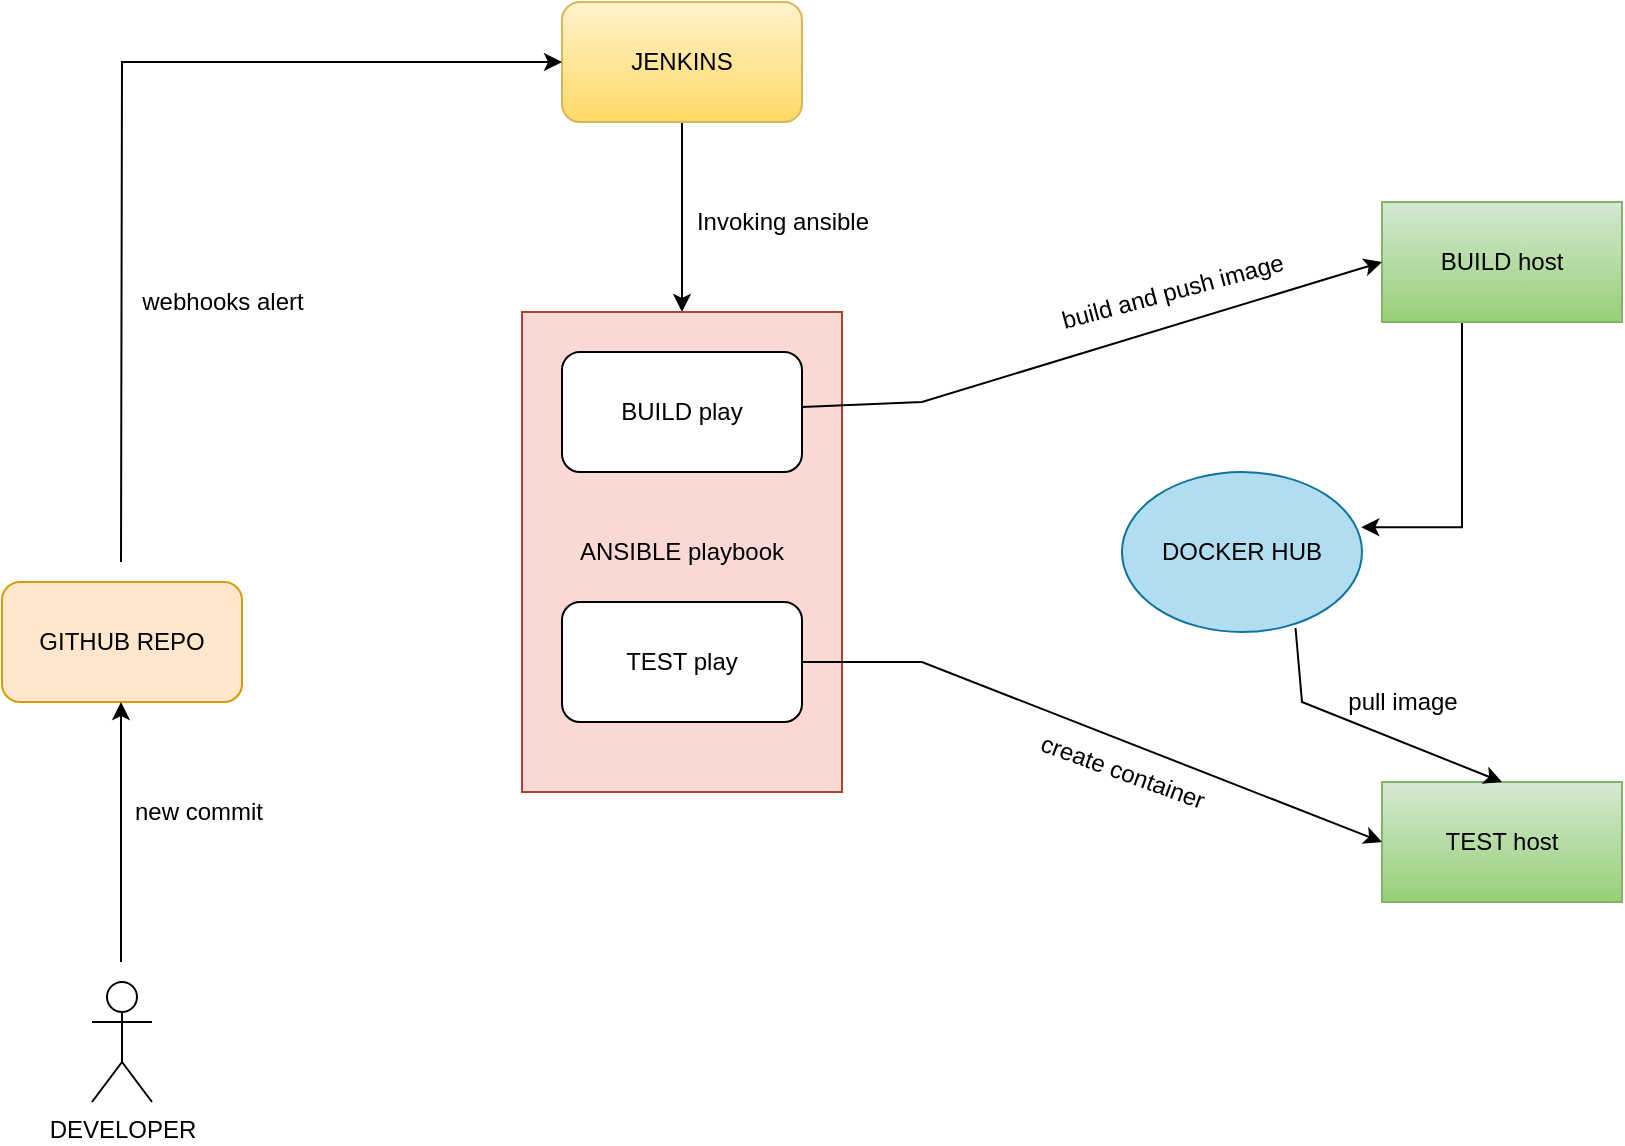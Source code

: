 <mxfile version="17.1.0" type="github">
  <diagram id="V7iXwdDR-edS0B0RwPse" name="Page-1">
    <mxGraphModel dx="1038" dy="571" grid="1" gridSize="10" guides="1" tooltips="1" connect="1" arrows="1" fold="1" page="1" pageScale="1" pageWidth="850" pageHeight="1100" math="0" shadow="0">
      <root>
        <mxCell id="0" />
        <mxCell id="1" parent="0" />
        <mxCell id="AvlpJ2dkyi7ZOzSe0jVX-2" value="GITHUB REPO" style="rounded=1;whiteSpace=wrap;html=1;fillColor=#ffe6cc;strokeColor=#d79b00;" vertex="1" parent="1">
          <mxGeometry x="20" y="340" width="120" height="60" as="geometry" />
        </mxCell>
        <mxCell id="AvlpJ2dkyi7ZOzSe0jVX-26" style="edgeStyle=orthogonalEdgeStyle;rounded=0;orthogonalLoop=1;jettySize=auto;html=1;exitX=0.5;exitY=1;exitDx=0;exitDy=0;" edge="1" parent="1" source="AvlpJ2dkyi7ZOzSe0jVX-3" target="AvlpJ2dkyi7ZOzSe0jVX-16">
          <mxGeometry relative="1" as="geometry" />
        </mxCell>
        <mxCell id="AvlpJ2dkyi7ZOzSe0jVX-3" value="JENKINS" style="rounded=1;whiteSpace=wrap;html=1;strokeColor=#d6b656;fillColor=#fff2cc;gradientColor=#ffd966;" vertex="1" parent="1">
          <mxGeometry x="300" y="50" width="120" height="60" as="geometry" />
        </mxCell>
        <mxCell id="AvlpJ2dkyi7ZOzSe0jVX-29" style="edgeStyle=orthogonalEdgeStyle;rounded=0;orthogonalLoop=1;jettySize=auto;html=1;exitX=0.5;exitY=1;exitDx=0;exitDy=0;entryX=0.997;entryY=0.345;entryDx=0;entryDy=0;entryPerimeter=0;" edge="1" parent="1" source="AvlpJ2dkyi7ZOzSe0jVX-4" target="AvlpJ2dkyi7ZOzSe0jVX-6">
          <mxGeometry relative="1" as="geometry">
            <Array as="points">
              <mxPoint x="750" y="210" />
              <mxPoint x="750" y="313" />
            </Array>
          </mxGeometry>
        </mxCell>
        <mxCell id="AvlpJ2dkyi7ZOzSe0jVX-4" value="BUILD host" style="rounded=0;whiteSpace=wrap;html=1;fillColor=#d5e8d4;gradientColor=#97d077;strokeColor=#82b366;" vertex="1" parent="1">
          <mxGeometry x="710" y="150" width="120" height="60" as="geometry" />
        </mxCell>
        <mxCell id="AvlpJ2dkyi7ZOzSe0jVX-5" value="TEST host" style="rounded=0;whiteSpace=wrap;html=1;fillColor=#d5e8d4;gradientColor=#97d077;strokeColor=#82b366;" vertex="1" parent="1">
          <mxGeometry x="710" y="440" width="120" height="60" as="geometry" />
        </mxCell>
        <mxCell id="AvlpJ2dkyi7ZOzSe0jVX-6" value="DOCKER HUB" style="ellipse;whiteSpace=wrap;html=1;fillColor=#b1ddf0;strokeColor=#10739e;" vertex="1" parent="1">
          <mxGeometry x="580" y="285" width="120" height="80" as="geometry" />
        </mxCell>
        <mxCell id="AvlpJ2dkyi7ZOzSe0jVX-16" value="ANSIBLE playbook" style="rounded=0;whiteSpace=wrap;html=1;strokeColor=#ae4132;fillColor=#fad9d5;" vertex="1" parent="1">
          <mxGeometry x="280" y="205" width="160" height="240" as="geometry" />
        </mxCell>
        <mxCell id="AvlpJ2dkyi7ZOzSe0jVX-17" value="BUILD play" style="rounded=1;whiteSpace=wrap;html=1;strokeColor=#000000;" vertex="1" parent="1">
          <mxGeometry x="300" y="225" width="120" height="60" as="geometry" />
        </mxCell>
        <mxCell id="AvlpJ2dkyi7ZOzSe0jVX-18" value="TEST play" style="rounded=1;whiteSpace=wrap;html=1;strokeColor=#000000;" vertex="1" parent="1">
          <mxGeometry x="300" y="350" width="120" height="60" as="geometry" />
        </mxCell>
        <mxCell id="AvlpJ2dkyi7ZOzSe0jVX-21" value="" style="endArrow=classic;html=1;rounded=0;" edge="1" parent="1">
          <mxGeometry width="50" height="50" relative="1" as="geometry">
            <mxPoint x="79.5" y="530" as="sourcePoint" />
            <mxPoint x="79.5" y="400" as="targetPoint" />
          </mxGeometry>
        </mxCell>
        <mxCell id="AvlpJ2dkyi7ZOzSe0jVX-22" value="DEVELOPER" style="shape=umlActor;verticalLabelPosition=bottom;verticalAlign=top;html=1;outlineConnect=0;strokeColor=#000000;" vertex="1" parent="1">
          <mxGeometry x="65" y="540" width="30" height="60" as="geometry" />
        </mxCell>
        <mxCell id="AvlpJ2dkyi7ZOzSe0jVX-23" value="" style="endArrow=classic;html=1;rounded=0;entryX=0;entryY=0.5;entryDx=0;entryDy=0;" edge="1" parent="1" target="AvlpJ2dkyi7ZOzSe0jVX-3">
          <mxGeometry width="50" height="50" relative="1" as="geometry">
            <mxPoint x="79.5" y="330" as="sourcePoint" />
            <mxPoint x="80" y="80" as="targetPoint" />
            <Array as="points">
              <mxPoint x="80" y="80" />
            </Array>
          </mxGeometry>
        </mxCell>
        <mxCell id="AvlpJ2dkyi7ZOzSe0jVX-27" value="" style="endArrow=classic;html=1;rounded=0;entryX=0;entryY=0.5;entryDx=0;entryDy=0;" edge="1" parent="1" source="AvlpJ2dkyi7ZOzSe0jVX-17" target="AvlpJ2dkyi7ZOzSe0jVX-4">
          <mxGeometry width="50" height="50" relative="1" as="geometry">
            <mxPoint x="400" y="300" as="sourcePoint" />
            <mxPoint x="450" y="250" as="targetPoint" />
            <Array as="points">
              <mxPoint x="480" y="250" />
            </Array>
          </mxGeometry>
        </mxCell>
        <mxCell id="AvlpJ2dkyi7ZOzSe0jVX-28" value="" style="endArrow=classic;html=1;rounded=0;exitX=1;exitY=0.5;exitDx=0;exitDy=0;entryX=0;entryY=0.5;entryDx=0;entryDy=0;" edge="1" parent="1" source="AvlpJ2dkyi7ZOzSe0jVX-18" target="AvlpJ2dkyi7ZOzSe0jVX-5">
          <mxGeometry width="50" height="50" relative="1" as="geometry">
            <mxPoint x="400" y="300" as="sourcePoint" />
            <mxPoint x="450" y="250" as="targetPoint" />
            <Array as="points">
              <mxPoint x="480" y="380" />
            </Array>
          </mxGeometry>
        </mxCell>
        <mxCell id="AvlpJ2dkyi7ZOzSe0jVX-30" value="" style="endArrow=classic;html=1;rounded=0;entryX=0.5;entryY=0;entryDx=0;entryDy=0;exitX=0.723;exitY=0.975;exitDx=0;exitDy=0;exitPerimeter=0;" edge="1" parent="1" source="AvlpJ2dkyi7ZOzSe0jVX-6" target="AvlpJ2dkyi7ZOzSe0jVX-5">
          <mxGeometry width="50" height="50" relative="1" as="geometry">
            <mxPoint x="680" y="370" as="sourcePoint" />
            <mxPoint x="450" y="250" as="targetPoint" />
            <Array as="points">
              <mxPoint x="670" y="400" />
            </Array>
          </mxGeometry>
        </mxCell>
        <mxCell id="AvlpJ2dkyi7ZOzSe0jVX-31" value="new commit" style="text;html=1;align=center;verticalAlign=middle;resizable=0;points=[];autosize=1;strokeColor=none;fillColor=none;" vertex="1" parent="1">
          <mxGeometry x="78" y="445" width="80" height="20" as="geometry" />
        </mxCell>
        <mxCell id="AvlpJ2dkyi7ZOzSe0jVX-32" value="webhooks alert" style="text;html=1;align=center;verticalAlign=middle;resizable=0;points=[];autosize=1;strokeColor=none;fillColor=none;" vertex="1" parent="1">
          <mxGeometry x="80" y="190" width="100" height="20" as="geometry" />
        </mxCell>
        <mxCell id="AvlpJ2dkyi7ZOzSe0jVX-33" value="Invoking ansible" style="text;html=1;align=center;verticalAlign=middle;resizable=0;points=[];autosize=1;strokeColor=none;fillColor=none;" vertex="1" parent="1">
          <mxGeometry x="360" y="150" width="100" height="20" as="geometry" />
        </mxCell>
        <mxCell id="AvlpJ2dkyi7ZOzSe0jVX-35" value="build and push image" style="text;html=1;align=center;verticalAlign=middle;resizable=0;points=[];autosize=1;strokeColor=none;fillColor=none;rotation=-15;" vertex="1" parent="1">
          <mxGeometry x="540" y="185" width="130" height="20" as="geometry" />
        </mxCell>
        <mxCell id="AvlpJ2dkyi7ZOzSe0jVX-36" value="pull image" style="text;html=1;align=center;verticalAlign=middle;resizable=0;points=[];autosize=1;strokeColor=none;fillColor=none;" vertex="1" parent="1">
          <mxGeometry x="685" y="390" width="70" height="20" as="geometry" />
        </mxCell>
        <mxCell id="AvlpJ2dkyi7ZOzSe0jVX-37" value="create container" style="text;html=1;align=center;verticalAlign=middle;resizable=0;points=[];autosize=1;strokeColor=none;fillColor=none;rotation=20;" vertex="1" parent="1">
          <mxGeometry x="530" y="425" width="100" height="20" as="geometry" />
        </mxCell>
      </root>
    </mxGraphModel>
  </diagram>
</mxfile>
